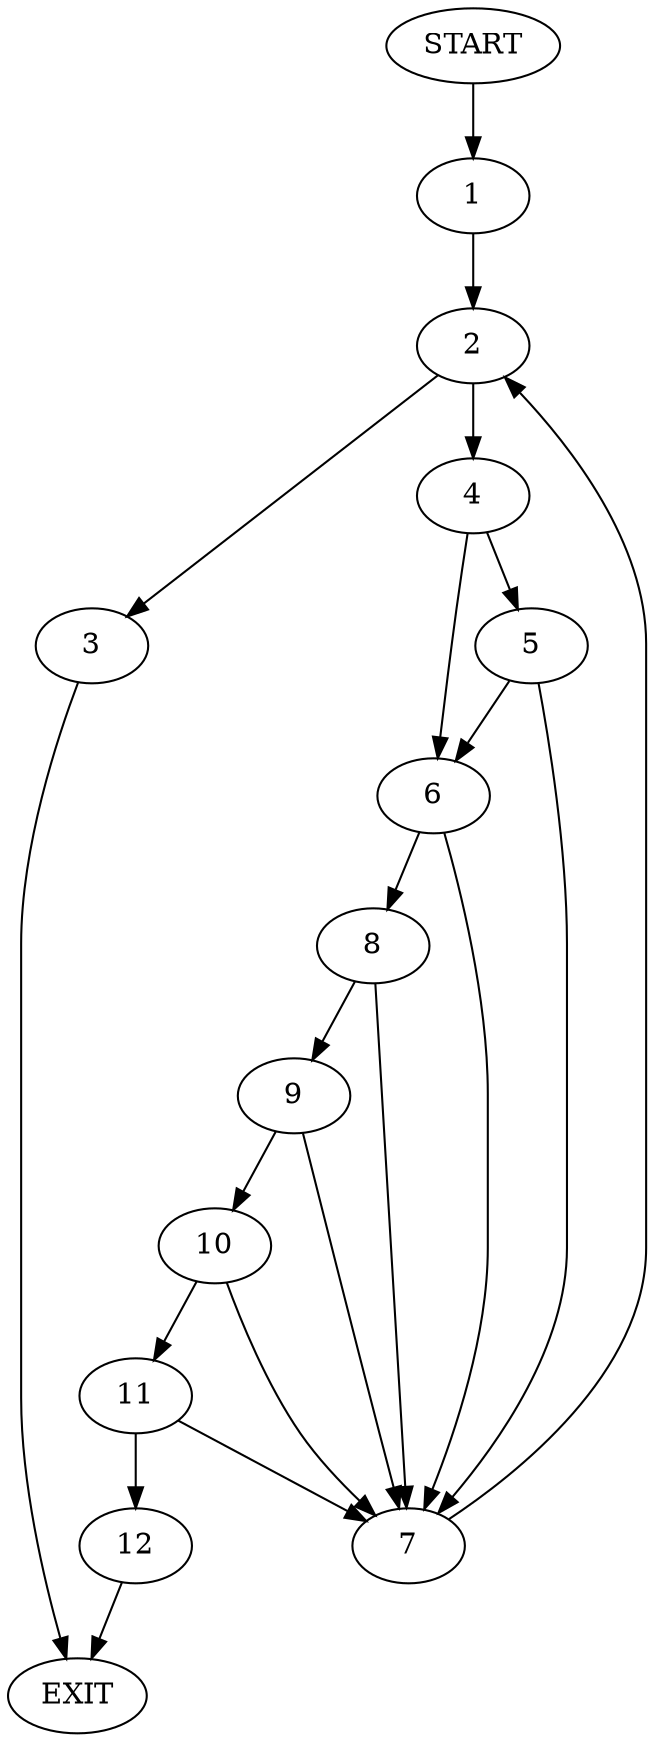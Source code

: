 digraph {
0 [label="START"]
13 [label="EXIT"]
0 -> 1
1 -> 2
2 -> 3
2 -> 4
3 -> 13
4 -> 5
4 -> 6
5 -> 7
5 -> 6
6 -> 7
6 -> 8
7 -> 2
8 -> 7
8 -> 9
9 -> 7
9 -> 10
10 -> 7
10 -> 11
11 -> 7
11 -> 12
12 -> 13
}
